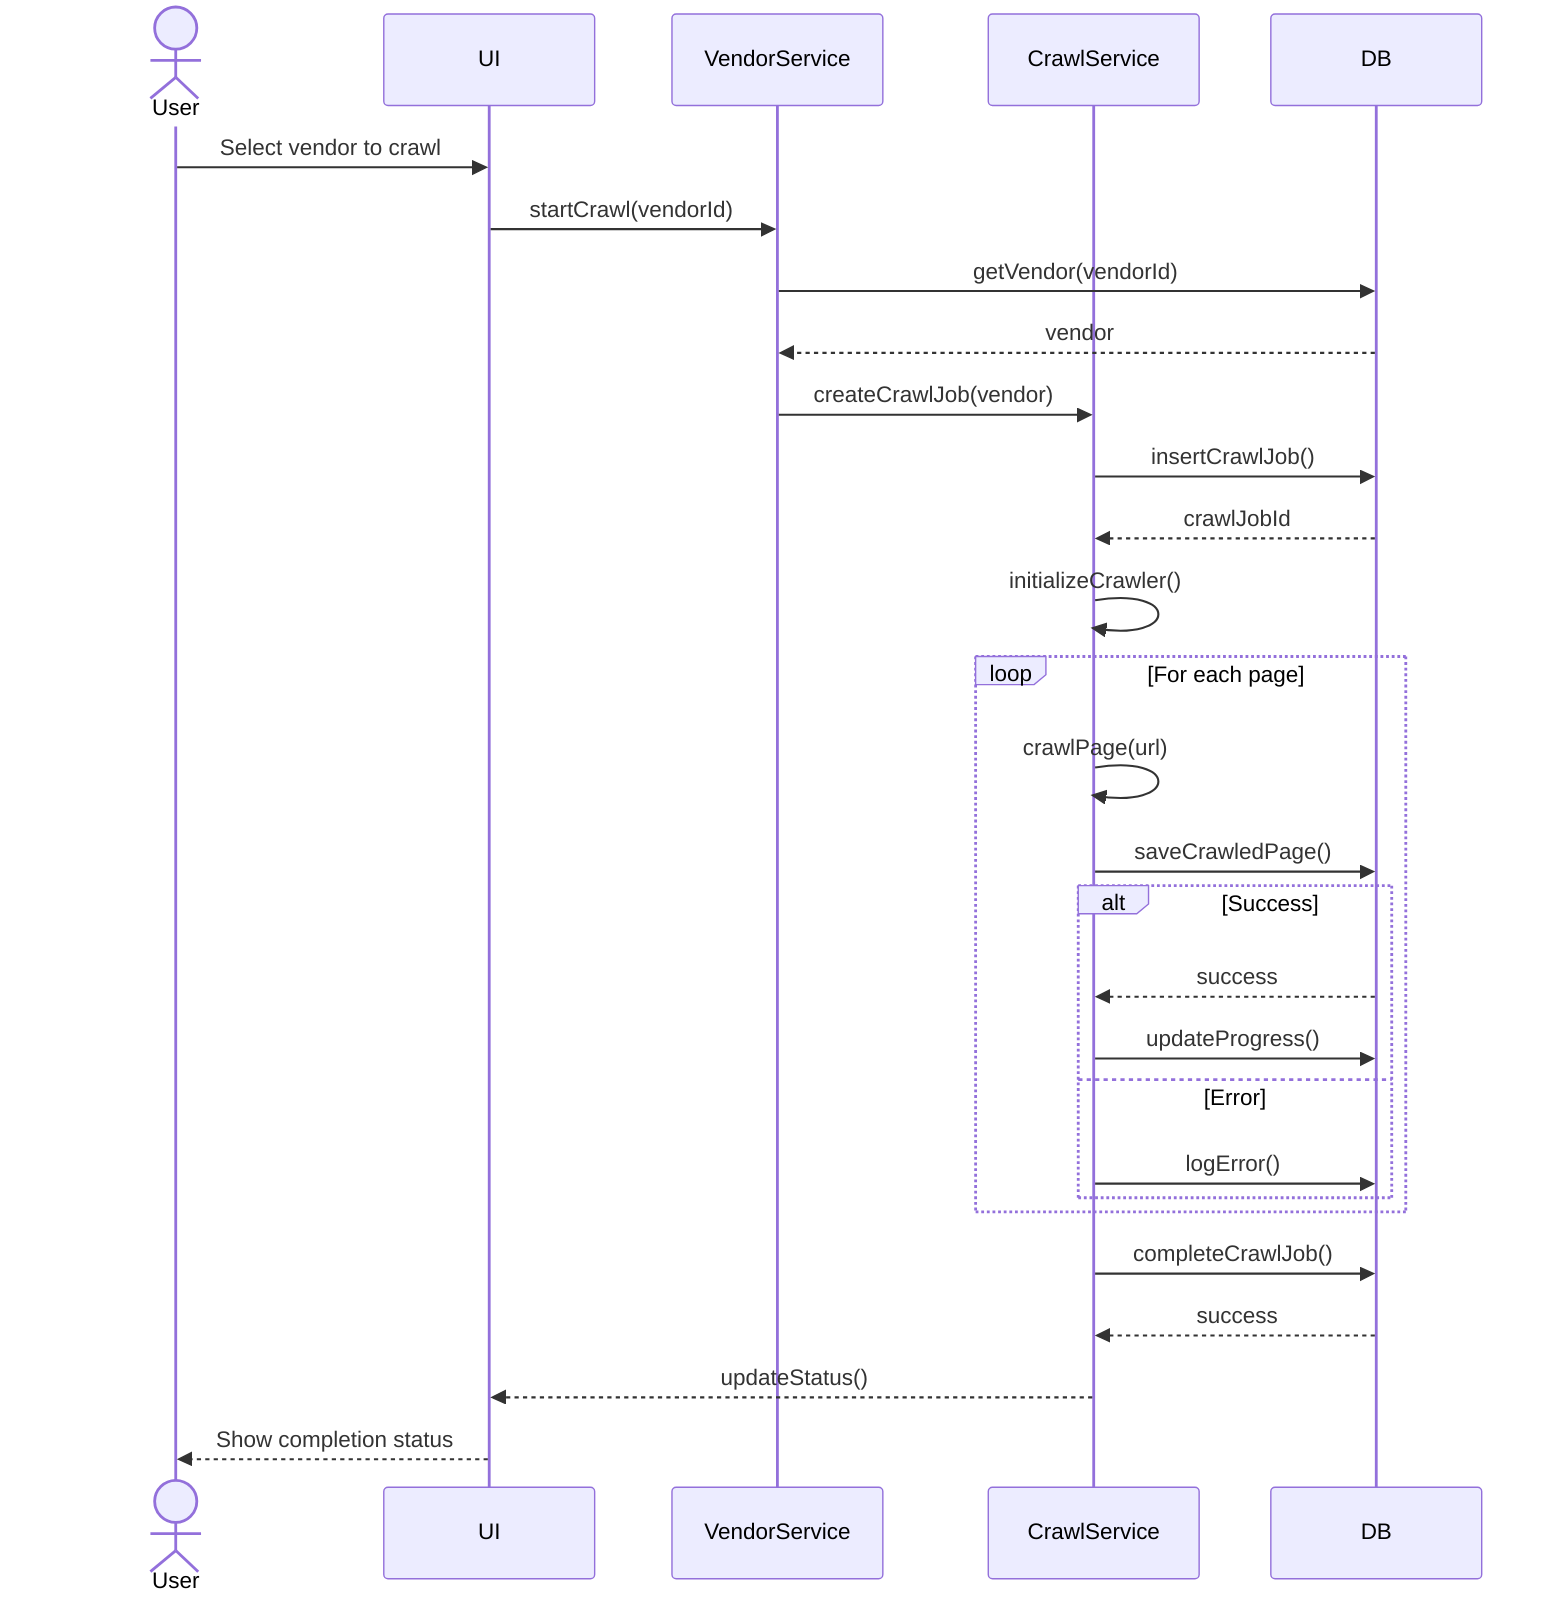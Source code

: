sequenceDiagram
    actor User
    participant UI
    participant VendorService
    participant CrawlService
    participant DB

    User->>UI: Select vendor to crawl
    UI->>VendorService: startCrawl(vendorId)
    VendorService->>DB: getVendor(vendorId)
    DB-->>VendorService: vendor
    
    VendorService->>CrawlService: createCrawlJob(vendor)
    CrawlService->>DB: insertCrawlJob()
    DB-->>CrawlService: crawlJobId
    
    CrawlService->>CrawlService: initializeCrawler()
    loop For each page
        CrawlService->>CrawlService: crawlPage(url)
        CrawlService->>DB: saveCrawledPage()
        alt Success
            DB-->>CrawlService: success
            CrawlService->>DB: updateProgress()
        else Error
            CrawlService->>DB: logError()
        end
    end
    
    CrawlService->>DB: completeCrawlJob()
    DB-->>CrawlService: success
    CrawlService-->>UI: updateStatus()
    UI-->>User: Show completion status